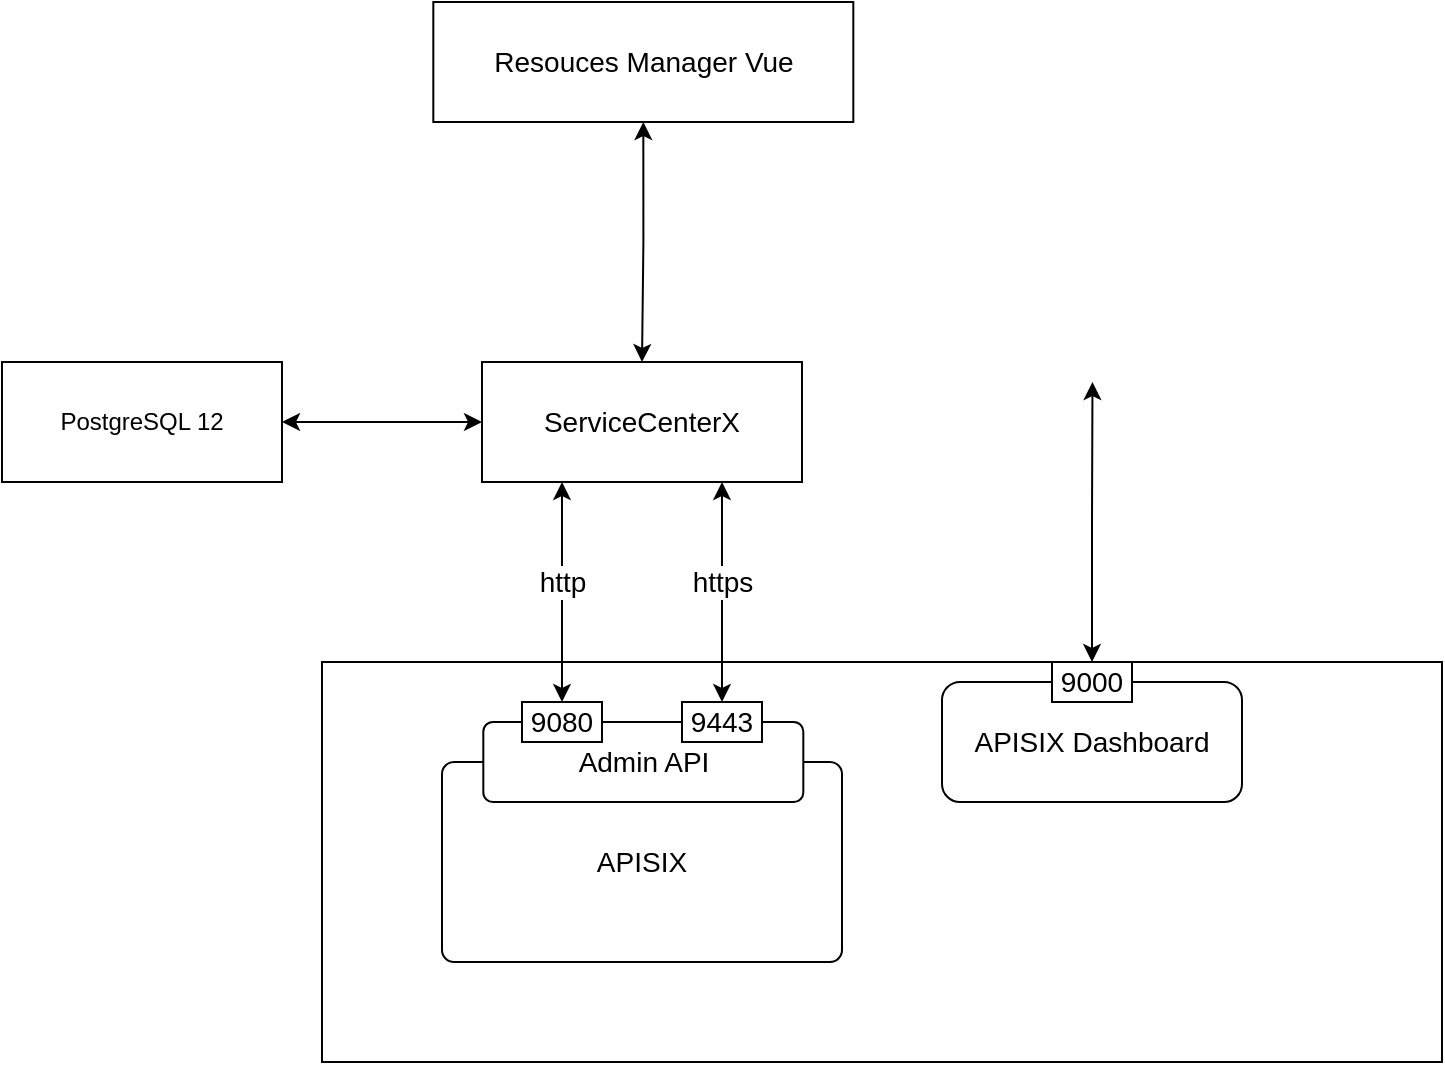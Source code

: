 <mxfile version="20.4.1" type="github">
  <diagram id="e9moKl6Rp8YOU9BEZt6q" name="第 1 页">
    <mxGraphModel dx="1422" dy="1937" grid="1" gridSize="10" guides="1" tooltips="1" connect="1" arrows="1" fold="1" page="1" pageScale="1" pageWidth="827" pageHeight="1169" background="none" math="0" shadow="0">
      <root>
        <mxCell id="0" />
        <mxCell id="1" parent="0" />
        <mxCell id="w-KC4YoJ1CXvf5zeH__f-2" value="" style="rounded=0;whiteSpace=wrap;html=1;" vertex="1" parent="1">
          <mxGeometry x="390" y="180" width="560" height="200" as="geometry" />
        </mxCell>
        <mxCell id="w-KC4YoJ1CXvf5zeH__f-20" value="APISIX" style="rounded=1;whiteSpace=wrap;html=1;labelBackgroundColor=none;fontSize=14;fontColor=#000000;arcSize=6;" vertex="1" parent="1">
          <mxGeometry x="450" y="230" width="200" height="100" as="geometry" />
        </mxCell>
        <mxCell id="w-KC4YoJ1CXvf5zeH__f-9" style="edgeStyle=orthogonalEdgeStyle;rounded=0;orthogonalLoop=1;jettySize=auto;html=1;exitX=0.5;exitY=1;exitDx=0;exitDy=0;strokeWidth=1;fontSize=14;fontColor=#000000;startArrow=classic;startFill=1;entryX=0.5;entryY=0;entryDx=0;entryDy=0;" edge="1" parent="1" source="w-KC4YoJ1CXvf5zeH__f-8" target="w-KC4YoJ1CXvf5zeH__f-10">
          <mxGeometry relative="1" as="geometry" />
        </mxCell>
        <mxCell id="w-KC4YoJ1CXvf5zeH__f-8" value="&lt;font color=&quot;#000000&quot;&gt;Resouces Manager Vue&lt;/font&gt;" style="rounded=0;whiteSpace=wrap;html=1;labelBackgroundColor=none;fontSize=14;fontColor=#0000CC;" vertex="1" parent="1">
          <mxGeometry x="445.66" y="-150" width="210" height="60" as="geometry" />
        </mxCell>
        <mxCell id="w-KC4YoJ1CXvf5zeH__f-11" value="http" style="edgeStyle=orthogonalEdgeStyle;rounded=0;orthogonalLoop=1;jettySize=auto;html=1;exitX=0.25;exitY=1;exitDx=0;exitDy=0;entryX=0.5;entryY=0;entryDx=0;entryDy=0;strokeWidth=1;fontSize=14;fontColor=#000000;startArrow=classic;startFill=1;strokeColor=#000000;" edge="1" parent="1" source="w-KC4YoJ1CXvf5zeH__f-10" target="w-KC4YoJ1CXvf5zeH__f-30">
          <mxGeometry x="-0.091" relative="1" as="geometry">
            <mxPoint as="offset" />
          </mxGeometry>
        </mxCell>
        <mxCell id="w-KC4YoJ1CXvf5zeH__f-42" style="edgeStyle=orthogonalEdgeStyle;rounded=0;orthogonalLoop=1;jettySize=auto;html=1;exitX=0;exitY=0.5;exitDx=0;exitDy=0;entryX=1;entryY=0.5;entryDx=0;entryDy=0;labelBackgroundColor=none;strokeColor=#000000;strokeWidth=1;fontSize=14;fontColor=#000000;startArrow=classic;startFill=1;" edge="1" parent="1" source="w-KC4YoJ1CXvf5zeH__f-10" target="w-KC4YoJ1CXvf5zeH__f-41">
          <mxGeometry relative="1" as="geometry" />
        </mxCell>
        <mxCell id="w-KC4YoJ1CXvf5zeH__f-10" value="&lt;font color=&quot;#000000&quot;&gt;ServiceCenterX&lt;/font&gt;" style="rounded=0;whiteSpace=wrap;html=1;labelBackgroundColor=none;fontSize=14;fontColor=#0000CC;" vertex="1" parent="1">
          <mxGeometry x="470" y="30" width="160" height="60" as="geometry" />
        </mxCell>
        <mxCell id="w-KC4YoJ1CXvf5zeH__f-22" value="APISIX Dashboard" style="rounded=1;whiteSpace=wrap;html=1;labelBackgroundColor=none;fontSize=14;fontColor=#000000;" vertex="1" parent="1">
          <mxGeometry x="700" y="190" width="150" height="60" as="geometry" />
        </mxCell>
        <mxCell id="w-KC4YoJ1CXvf5zeH__f-32" style="edgeStyle=orthogonalEdgeStyle;rounded=0;orthogonalLoop=1;jettySize=auto;html=1;exitX=0.5;exitY=0;exitDx=0;exitDy=0;entryX=0.75;entryY=1;entryDx=0;entryDy=0;labelBackgroundColor=none;strokeWidth=1;fontSize=14;fontColor=#000000;startArrow=classic;startFill=1;strokeColor=#000000;" edge="1" parent="1" source="w-KC4YoJ1CXvf5zeH__f-31" target="w-KC4YoJ1CXvf5zeH__f-10">
          <mxGeometry relative="1" as="geometry" />
        </mxCell>
        <mxCell id="w-KC4YoJ1CXvf5zeH__f-34" value="https" style="edgeLabel;html=1;align=center;verticalAlign=middle;resizable=0;points=[];fontSize=14;fontColor=#000000;" vertex="1" connectable="0" parent="w-KC4YoJ1CXvf5zeH__f-32">
          <mxGeometry x="-0.484" y="-1" relative="1" as="geometry">
            <mxPoint x="-1" y="-32" as="offset" />
          </mxGeometry>
        </mxCell>
        <mxCell id="w-KC4YoJ1CXvf5zeH__f-39" style="edgeStyle=orthogonalEdgeStyle;rounded=0;orthogonalLoop=1;jettySize=auto;html=1;exitX=0.5;exitY=0;exitDx=0;exitDy=0;labelBackgroundColor=none;strokeColor=#000000;strokeWidth=1;fontSize=14;fontColor=#000000;startArrow=classic;startFill=1;" edge="1" parent="1" source="w-KC4YoJ1CXvf5zeH__f-36">
          <mxGeometry relative="1" as="geometry">
            <mxPoint x="775.241" y="40.0" as="targetPoint" />
          </mxGeometry>
        </mxCell>
        <mxCell id="w-KC4YoJ1CXvf5zeH__f-36" value="9000" style="rounded=0;whiteSpace=wrap;html=1;labelBackgroundColor=default;fontSize=14;fontColor=#000000;" vertex="1" parent="1">
          <mxGeometry x="755" y="180" width="40" height="20" as="geometry" />
        </mxCell>
        <mxCell id="w-KC4YoJ1CXvf5zeH__f-41" value="PostgreSQL 12" style="rounded=0;whiteSpace=wrap;html=1;" vertex="1" parent="1">
          <mxGeometry x="230" y="30" width="140" height="60" as="geometry" />
        </mxCell>
        <mxCell id="w-KC4YoJ1CXvf5zeH__f-43" value="Admin API" style="rounded=1;whiteSpace=wrap;html=1;labelBackgroundColor=default;fontSize=14;fontColor=#000000;arcSize=12;" vertex="1" parent="1">
          <mxGeometry x="470.66" y="210" width="160" height="40" as="geometry" />
        </mxCell>
        <mxCell id="w-KC4YoJ1CXvf5zeH__f-30" value="9080" style="rounded=0;whiteSpace=wrap;html=1;labelBackgroundColor=default;fontSize=14;fontColor=#000000;" vertex="1" parent="1">
          <mxGeometry x="490" y="200" width="40" height="20" as="geometry" />
        </mxCell>
        <mxCell id="w-KC4YoJ1CXvf5zeH__f-31" value="9443" style="rounded=0;whiteSpace=wrap;html=1;labelBackgroundColor=default;fontSize=14;fontColor=#000000;" vertex="1" parent="1">
          <mxGeometry x="570" y="200" width="40" height="20" as="geometry" />
        </mxCell>
      </root>
    </mxGraphModel>
  </diagram>
</mxfile>
